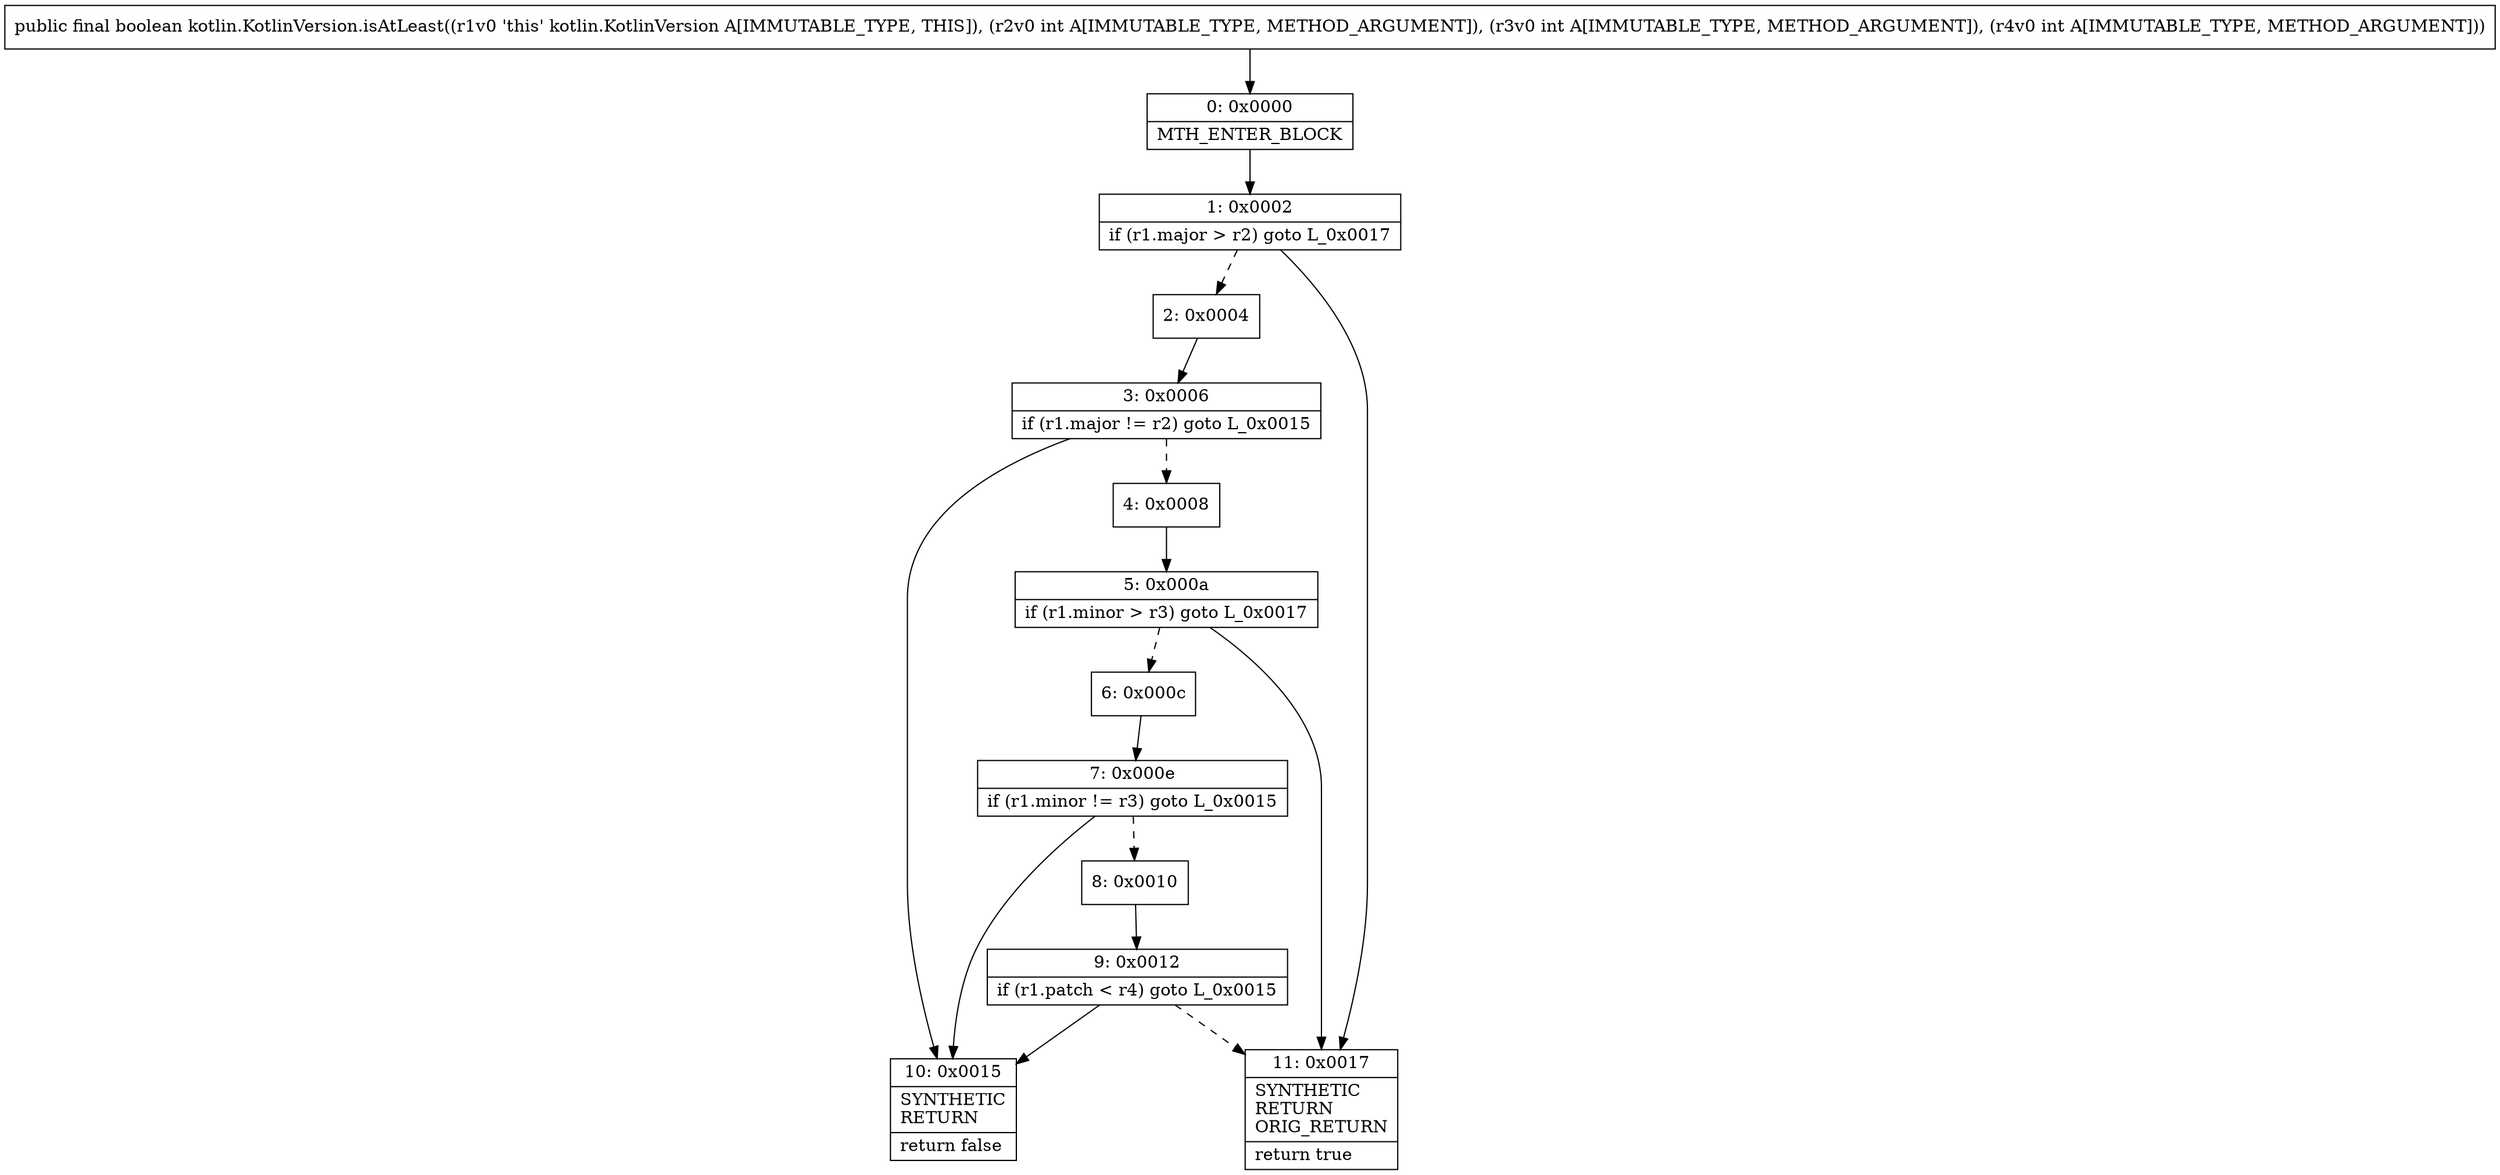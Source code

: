 digraph "CFG forkotlin.KotlinVersion.isAtLeast(III)Z" {
Node_0 [shape=record,label="{0\:\ 0x0000|MTH_ENTER_BLOCK\l}"];
Node_1 [shape=record,label="{1\:\ 0x0002|if (r1.major \> r2) goto L_0x0017\l}"];
Node_2 [shape=record,label="{2\:\ 0x0004}"];
Node_3 [shape=record,label="{3\:\ 0x0006|if (r1.major != r2) goto L_0x0015\l}"];
Node_4 [shape=record,label="{4\:\ 0x0008}"];
Node_5 [shape=record,label="{5\:\ 0x000a|if (r1.minor \> r3) goto L_0x0017\l}"];
Node_6 [shape=record,label="{6\:\ 0x000c}"];
Node_7 [shape=record,label="{7\:\ 0x000e|if (r1.minor != r3) goto L_0x0015\l}"];
Node_8 [shape=record,label="{8\:\ 0x0010}"];
Node_9 [shape=record,label="{9\:\ 0x0012|if (r1.patch \< r4) goto L_0x0015\l}"];
Node_10 [shape=record,label="{10\:\ 0x0015|SYNTHETIC\lRETURN\l|return false\l}"];
Node_11 [shape=record,label="{11\:\ 0x0017|SYNTHETIC\lRETURN\lORIG_RETURN\l|return true\l}"];
MethodNode[shape=record,label="{public final boolean kotlin.KotlinVersion.isAtLeast((r1v0 'this' kotlin.KotlinVersion A[IMMUTABLE_TYPE, THIS]), (r2v0 int A[IMMUTABLE_TYPE, METHOD_ARGUMENT]), (r3v0 int A[IMMUTABLE_TYPE, METHOD_ARGUMENT]), (r4v0 int A[IMMUTABLE_TYPE, METHOD_ARGUMENT])) }"];
MethodNode -> Node_0;
Node_0 -> Node_1;
Node_1 -> Node_2[style=dashed];
Node_1 -> Node_11;
Node_2 -> Node_3;
Node_3 -> Node_4[style=dashed];
Node_3 -> Node_10;
Node_4 -> Node_5;
Node_5 -> Node_6[style=dashed];
Node_5 -> Node_11;
Node_6 -> Node_7;
Node_7 -> Node_8[style=dashed];
Node_7 -> Node_10;
Node_8 -> Node_9;
Node_9 -> Node_10;
Node_9 -> Node_11[style=dashed];
}

